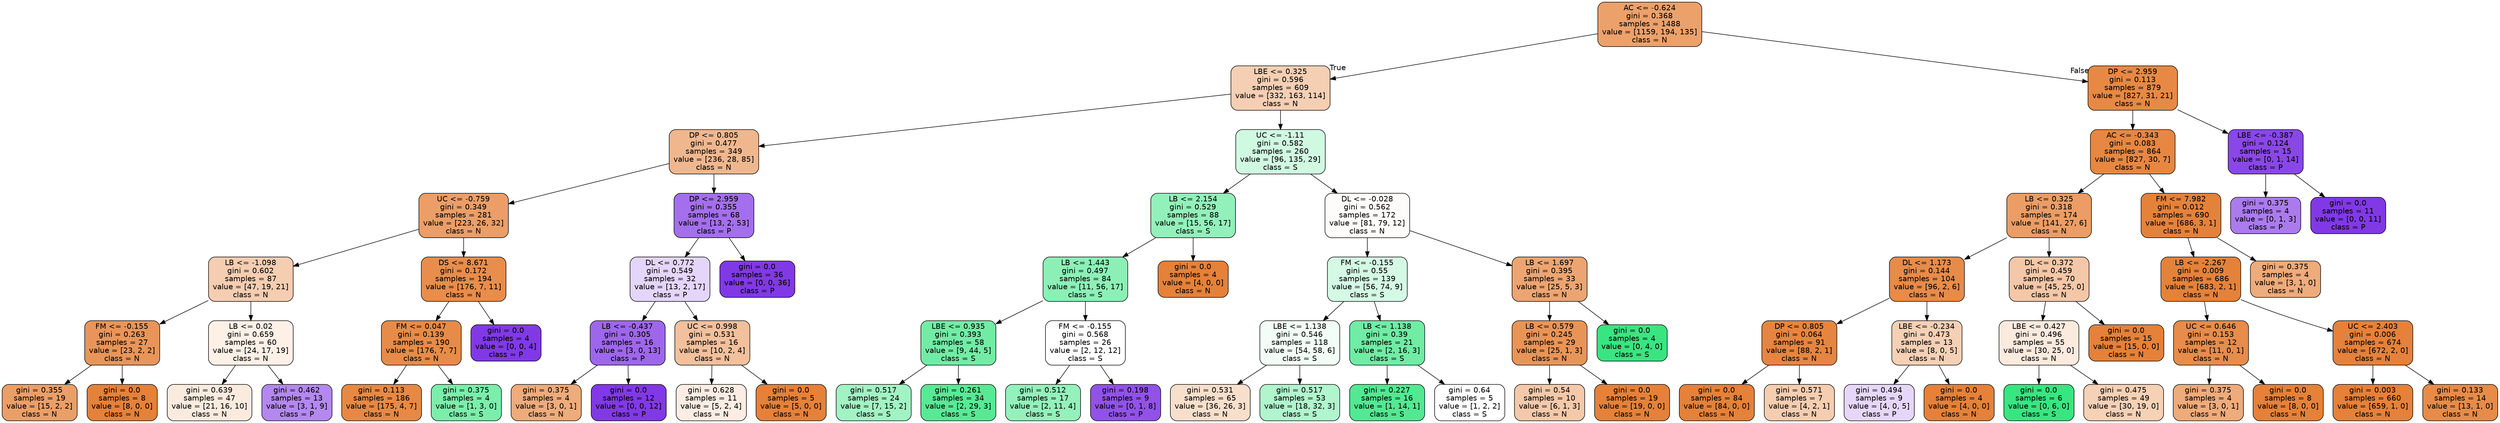 digraph Tree {
node [shape=box, style="filled, rounded", color="black", fontname=helvetica] ;
edge [fontname=helvetica] ;
0 [label="AC <= -0.624\ngini = 0.368\nsamples = 1488\nvalue = [1159, 194, 135]\nclass = N", fillcolor="#eca16b"] ;
1 [label="LBE <= 0.325\ngini = 0.596\nsamples = 609\nvalue = [332, 163, 114]\nclass = N", fillcolor="#f5cfb4"] ;
0 -> 1 [labeldistance=2.5, labelangle=45, headlabel="True"] ;
2 [label="DP <= 0.805\ngini = 0.477\nsamples = 349\nvalue = [236, 28, 85]\nclass = N", fillcolor="#f0b78e"] ;
1 -> 2 ;
3 [label="UC <= -0.759\ngini = 0.349\nsamples = 281\nvalue = [223, 26, 32]\nclass = N", fillcolor="#eb9e67"] ;
2 -> 3 ;
4 [label="LB <= -1.098\ngini = 0.602\nsamples = 87\nvalue = [47, 19, 21]\nclass = N", fillcolor="#f5cdb1"] ;
3 -> 4 ;
5 [label="FM <= -0.155\ngini = 0.263\nsamples = 27\nvalue = [23, 2, 2]\nclass = N", fillcolor="#e99559"] ;
4 -> 5 ;
6 [label="gini = 0.355\nsamples = 19\nvalue = [15, 2, 2]\nclass = N", fillcolor="#eb9f68"] ;
5 -> 6 ;
7 [label="gini = 0.0\nsamples = 8\nvalue = [8, 0, 0]\nclass = N", fillcolor="#e58139"] ;
5 -> 7 ;
8 [label="LB <= 0.02\ngini = 0.659\nsamples = 60\nvalue = [24, 17, 19]\nclass = N", fillcolor="#fcf0e7"] ;
4 -> 8 ;
9 [label="gini = 0.639\nsamples = 47\nvalue = [21, 16, 10]\nclass = N", fillcolor="#fbebdf"] ;
8 -> 9 ;
10 [label="gini = 0.462\nsamples = 13\nvalue = [3, 1, 9]\nclass = P", fillcolor="#b388ef"] ;
8 -> 10 ;
11 [label="DS <= 8.671\ngini = 0.172\nsamples = 194\nvalue = [176, 7, 11]\nclass = N", fillcolor="#e88d4c"] ;
3 -> 11 ;
12 [label="FM <= 0.047\ngini = 0.139\nsamples = 190\nvalue = [176, 7, 7]\nclass = N", fillcolor="#e78b48"] ;
11 -> 12 ;
13 [label="gini = 0.113\nsamples = 186\nvalue = [175, 4, 7]\nclass = N", fillcolor="#e78945"] ;
12 -> 13 ;
14 [label="gini = 0.375\nsamples = 4\nvalue = [1, 3, 0]\nclass = S", fillcolor="#7beeab"] ;
12 -> 14 ;
15 [label="gini = 0.0\nsamples = 4\nvalue = [0, 0, 4]\nclass = P", fillcolor="#8139e5"] ;
11 -> 15 ;
16 [label="DP <= 2.959\ngini = 0.355\nsamples = 68\nvalue = [13, 2, 53]\nclass = P", fillcolor="#a36fec"] ;
2 -> 16 ;
17 [label="DL <= 0.772\ngini = 0.549\nsamples = 32\nvalue = [13, 2, 17]\nclass = P", fillcolor="#e4d5fa"] ;
16 -> 17 ;
18 [label="LB <= -0.437\ngini = 0.305\nsamples = 16\nvalue = [3, 0, 13]\nclass = P", fillcolor="#9e67eb"] ;
17 -> 18 ;
19 [label="gini = 0.375\nsamples = 4\nvalue = [3, 0, 1]\nclass = N", fillcolor="#eeab7b"] ;
18 -> 19 ;
20 [label="gini = 0.0\nsamples = 12\nvalue = [0, 0, 12]\nclass = P", fillcolor="#8139e5"] ;
18 -> 20 ;
21 [label="UC <= 0.998\ngini = 0.531\nsamples = 16\nvalue = [10, 2, 4]\nclass = N", fillcolor="#f2c09c"] ;
17 -> 21 ;
22 [label="gini = 0.628\nsamples = 11\nvalue = [5, 2, 4]\nclass = N", fillcolor="#fbede3"] ;
21 -> 22 ;
23 [label="gini = 0.0\nsamples = 5\nvalue = [5, 0, 0]\nclass = N", fillcolor="#e58139"] ;
21 -> 23 ;
24 [label="gini = 0.0\nsamples = 36\nvalue = [0, 0, 36]\nclass = P", fillcolor="#8139e5"] ;
16 -> 24 ;
25 [label="UC <= -1.11\ngini = 0.582\nsamples = 260\nvalue = [96, 135, 29]\nclass = S", fillcolor="#d0f9e1"] ;
1 -> 25 ;
26 [label="LB <= 2.154\ngini = 0.529\nsamples = 88\nvalue = [15, 56, 17]\nclass = S", fillcolor="#92f1ba"] ;
25 -> 26 ;
27 [label="LB <= 1.443\ngini = 0.497\nsamples = 84\nvalue = [11, 56, 17]\nclass = S", fillcolor="#8cf0b6"] ;
26 -> 27 ;
28 [label="LBE <= 0.935\ngini = 0.393\nsamples = 58\nvalue = [9, 44, 5]\nclass = S", fillcolor="#72eca5"] ;
27 -> 28 ;
29 [label="gini = 0.517\nsamples = 24\nvalue = [7, 15, 2]\nclass = S", fillcolor="#a2f3c4"] ;
28 -> 29 ;
30 [label="gini = 0.261\nsamples = 34\nvalue = [2, 29, 3]\nclass = S", fillcolor="#59e995"] ;
28 -> 30 ;
31 [label="FM <= -0.155\ngini = 0.568\nsamples = 26\nvalue = [2, 12, 12]\nclass = S", fillcolor="#ffffff"] ;
27 -> 31 ;
32 [label="gini = 0.512\nsamples = 17\nvalue = [2, 11, 4]\nclass = S", fillcolor="#94f1bb"] ;
31 -> 32 ;
33 [label="gini = 0.198\nsamples = 9\nvalue = [0, 1, 8]\nclass = P", fillcolor="#9152e8"] ;
31 -> 33 ;
34 [label="gini = 0.0\nsamples = 4\nvalue = [4, 0, 0]\nclass = N", fillcolor="#e58139"] ;
26 -> 34 ;
35 [label="DL <= -0.028\ngini = 0.562\nsamples = 172\nvalue = [81, 79, 12]\nclass = N", fillcolor="#fefcfb"] ;
25 -> 35 ;
36 [label="FM <= -0.155\ngini = 0.55\nsamples = 139\nvalue = [56, 74, 9]\nclass = S", fillcolor="#d4f9e4"] ;
35 -> 36 ;
37 [label="LBE <= 1.138\ngini = 0.546\nsamples = 118\nvalue = [54, 58, 6]\nclass = S", fillcolor="#f3fdf7"] ;
36 -> 37 ;
38 [label="gini = 0.531\nsamples = 65\nvalue = [36, 26, 3]\nclass = N", fillcolor="#f8dfcc"] ;
37 -> 38 ;
39 [label="gini = 0.517\nsamples = 53\nvalue = [18, 32, 3]\nclass = S", fillcolor="#b0f5cd"] ;
37 -> 39 ;
40 [label="LB <= 1.138\ngini = 0.39\nsamples = 21\nvalue = [2, 16, 3]\nclass = S", fillcolor="#70eca4"] ;
36 -> 40 ;
41 [label="gini = 0.227\nsamples = 16\nvalue = [1, 14, 1]\nclass = S", fillcolor="#53e892"] ;
40 -> 41 ;
42 [label="gini = 0.64\nsamples = 5\nvalue = [1, 2, 2]\nclass = S", fillcolor="#ffffff"] ;
40 -> 42 ;
43 [label="LB <= 1.697\ngini = 0.395\nsamples = 33\nvalue = [25, 5, 3]\nclass = N", fillcolor="#eca572"] ;
35 -> 43 ;
44 [label="LB <= 0.579\ngini = 0.245\nsamples = 29\nvalue = [25, 1, 3]\nclass = N", fillcolor="#e99457"] ;
43 -> 44 ;
45 [label="gini = 0.54\nsamples = 10\nvalue = [6, 1, 3]\nclass = N", fillcolor="#f4c9aa"] ;
44 -> 45 ;
46 [label="gini = 0.0\nsamples = 19\nvalue = [19, 0, 0]\nclass = N", fillcolor="#e58139"] ;
44 -> 46 ;
47 [label="gini = 0.0\nsamples = 4\nvalue = [0, 4, 0]\nclass = S", fillcolor="#39e581"] ;
43 -> 47 ;
48 [label="DP <= 2.959\ngini = 0.113\nsamples = 879\nvalue = [827, 31, 21]\nclass = N", fillcolor="#e78945"] ;
0 -> 48 [labeldistance=2.5, labelangle=-45, headlabel="False"] ;
49 [label="AC <= -0.343\ngini = 0.083\nsamples = 864\nvalue = [827, 30, 7]\nclass = N", fillcolor="#e68742"] ;
48 -> 49 ;
50 [label="LB <= 0.325\ngini = 0.318\nsamples = 174\nvalue = [141, 27, 6]\nclass = N", fillcolor="#eb9d65"] ;
49 -> 50 ;
51 [label="DL <= 1.173\ngini = 0.144\nsamples = 104\nvalue = [96, 2, 6]\nclass = N", fillcolor="#e78b49"] ;
50 -> 51 ;
52 [label="DP <= 0.805\ngini = 0.064\nsamples = 91\nvalue = [88, 2, 1]\nclass = N", fillcolor="#e68540"] ;
51 -> 52 ;
53 [label="gini = 0.0\nsamples = 84\nvalue = [84, 0, 0]\nclass = N", fillcolor="#e58139"] ;
52 -> 53 ;
54 [label="gini = 0.571\nsamples = 7\nvalue = [4, 2, 1]\nclass = N", fillcolor="#f5cdb0"] ;
52 -> 54 ;
55 [label="LBE <= -0.234\ngini = 0.473\nsamples = 13\nvalue = [8, 0, 5]\nclass = N", fillcolor="#f5d0b5"] ;
51 -> 55 ;
56 [label="gini = 0.494\nsamples = 9\nvalue = [4, 0, 5]\nclass = P", fillcolor="#e6d7fa"] ;
55 -> 56 ;
57 [label="gini = 0.0\nsamples = 4\nvalue = [4, 0, 0]\nclass = N", fillcolor="#e58139"] ;
55 -> 57 ;
58 [label="DL <= 0.372\ngini = 0.459\nsamples = 70\nvalue = [45, 25, 0]\nclass = N", fillcolor="#f3c7a7"] ;
50 -> 58 ;
59 [label="LBE <= 0.427\ngini = 0.496\nsamples = 55\nvalue = [30, 25, 0]\nclass = N", fillcolor="#fbeade"] ;
58 -> 59 ;
60 [label="gini = 0.0\nsamples = 6\nvalue = [0, 6, 0]\nclass = S", fillcolor="#39e581"] ;
59 -> 60 ;
61 [label="gini = 0.475\nsamples = 49\nvalue = [30, 19, 0]\nclass = N", fillcolor="#f5d1b6"] ;
59 -> 61 ;
62 [label="gini = 0.0\nsamples = 15\nvalue = [15, 0, 0]\nclass = N", fillcolor="#e58139"] ;
58 -> 62 ;
63 [label="FM <= 7.982\ngini = 0.012\nsamples = 690\nvalue = [686, 3, 1]\nclass = N", fillcolor="#e5823a"] ;
49 -> 63 ;
64 [label="LB <= -2.267\ngini = 0.009\nsamples = 686\nvalue = [683, 2, 1]\nclass = N", fillcolor="#e5823a"] ;
63 -> 64 ;
65 [label="UC <= 0.646\ngini = 0.153\nsamples = 12\nvalue = [11, 0, 1]\nclass = N", fillcolor="#e78c4b"] ;
64 -> 65 ;
66 [label="gini = 0.375\nsamples = 4\nvalue = [3, 0, 1]\nclass = N", fillcolor="#eeab7b"] ;
65 -> 66 ;
67 [label="gini = 0.0\nsamples = 8\nvalue = [8, 0, 0]\nclass = N", fillcolor="#e58139"] ;
65 -> 67 ;
68 [label="UC <= 2.403\ngini = 0.006\nsamples = 674\nvalue = [672, 2, 0]\nclass = N", fillcolor="#e5813a"] ;
64 -> 68 ;
69 [label="gini = 0.003\nsamples = 660\nvalue = [659, 1, 0]\nclass = N", fillcolor="#e58139"] ;
68 -> 69 ;
70 [label="gini = 0.133\nsamples = 14\nvalue = [13, 1, 0]\nclass = N", fillcolor="#e78b48"] ;
68 -> 70 ;
71 [label="gini = 0.375\nsamples = 4\nvalue = [3, 1, 0]\nclass = N", fillcolor="#eeab7b"] ;
63 -> 71 ;
72 [label="LBE <= -0.387\ngini = 0.124\nsamples = 15\nvalue = [0, 1, 14]\nclass = P", fillcolor="#8a47e7"] ;
48 -> 72 ;
73 [label="gini = 0.375\nsamples = 4\nvalue = [0, 1, 3]\nclass = P", fillcolor="#ab7bee"] ;
72 -> 73 ;
74 [label="gini = 0.0\nsamples = 11\nvalue = [0, 0, 11]\nclass = P", fillcolor="#8139e5"] ;
72 -> 74 ;
}